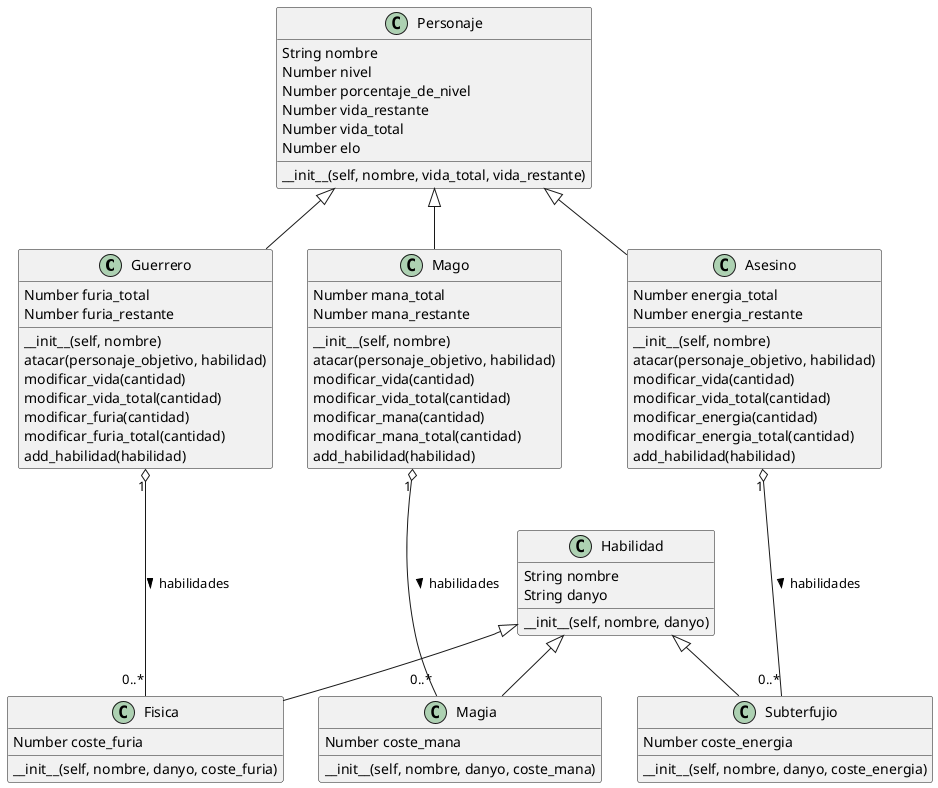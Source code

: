 @startuml DiagramaClases

Guerrero "1" o--- "0..*" Fisica: habilidades >
Mago "1" o--- "0..*" Magia: habilidades >
Asesino "1" o--- "0..*" Subterfujio: habilidades >

Personaje <|-- Guerrero
Personaje <|-- Mago
Personaje <|-- Asesino

Habilidad <|-- Fisica
Habilidad <|-- Subterfujio
Habilidad <|-- Magia

class Personaje {
    String nombre
    Number nivel
    Number porcentaje_de_nivel
    Number vida_restante
    Number vida_total
    Number elo
    __init__(self, nombre, vida_total, vida_restante)
}
class Guerrero{
    Number furia_total
    Number furia_restante
    __init__(self, nombre)
    atacar(personaje_objetivo, habilidad)
    modificar_vida(cantidad)
    modificar_vida_total(cantidad)
    modificar_furia(cantidad)
    modificar_furia_total(cantidad)
    add_habilidad(habilidad)
}
class Mago{
    Number mana_total
    Number mana_restante
    __init__(self, nombre)
    atacar(personaje_objetivo, habilidad)
    modificar_vida(cantidad)
    modificar_vida_total(cantidad)
    modificar_mana(cantidad)
    modificar_mana_total(cantidad)
    add_habilidad(habilidad)
}
class Asesino{
    Number energia_total
    Number energia_restante
    __init__(self, nombre)
    atacar(personaje_objetivo, habilidad)
    modificar_vida(cantidad)
    modificar_vida_total(cantidad)
    modificar_energia(cantidad)
    modificar_energia_total(cantidad)
    add_habilidad(habilidad)
}
class Habilidad{
    String nombre
    String danyo
    __init__(self, nombre, danyo)
}
class Magia{
    Number coste_mana
    __init__(self, nombre, danyo, coste_mana)
}
class Fisica{
    Number coste_furia
    __init__(self, nombre, danyo, coste_furia)
}
class Subterfujio{
    Number coste_energia
    __init__(self, nombre, danyo, coste_energia)
}
@enduml